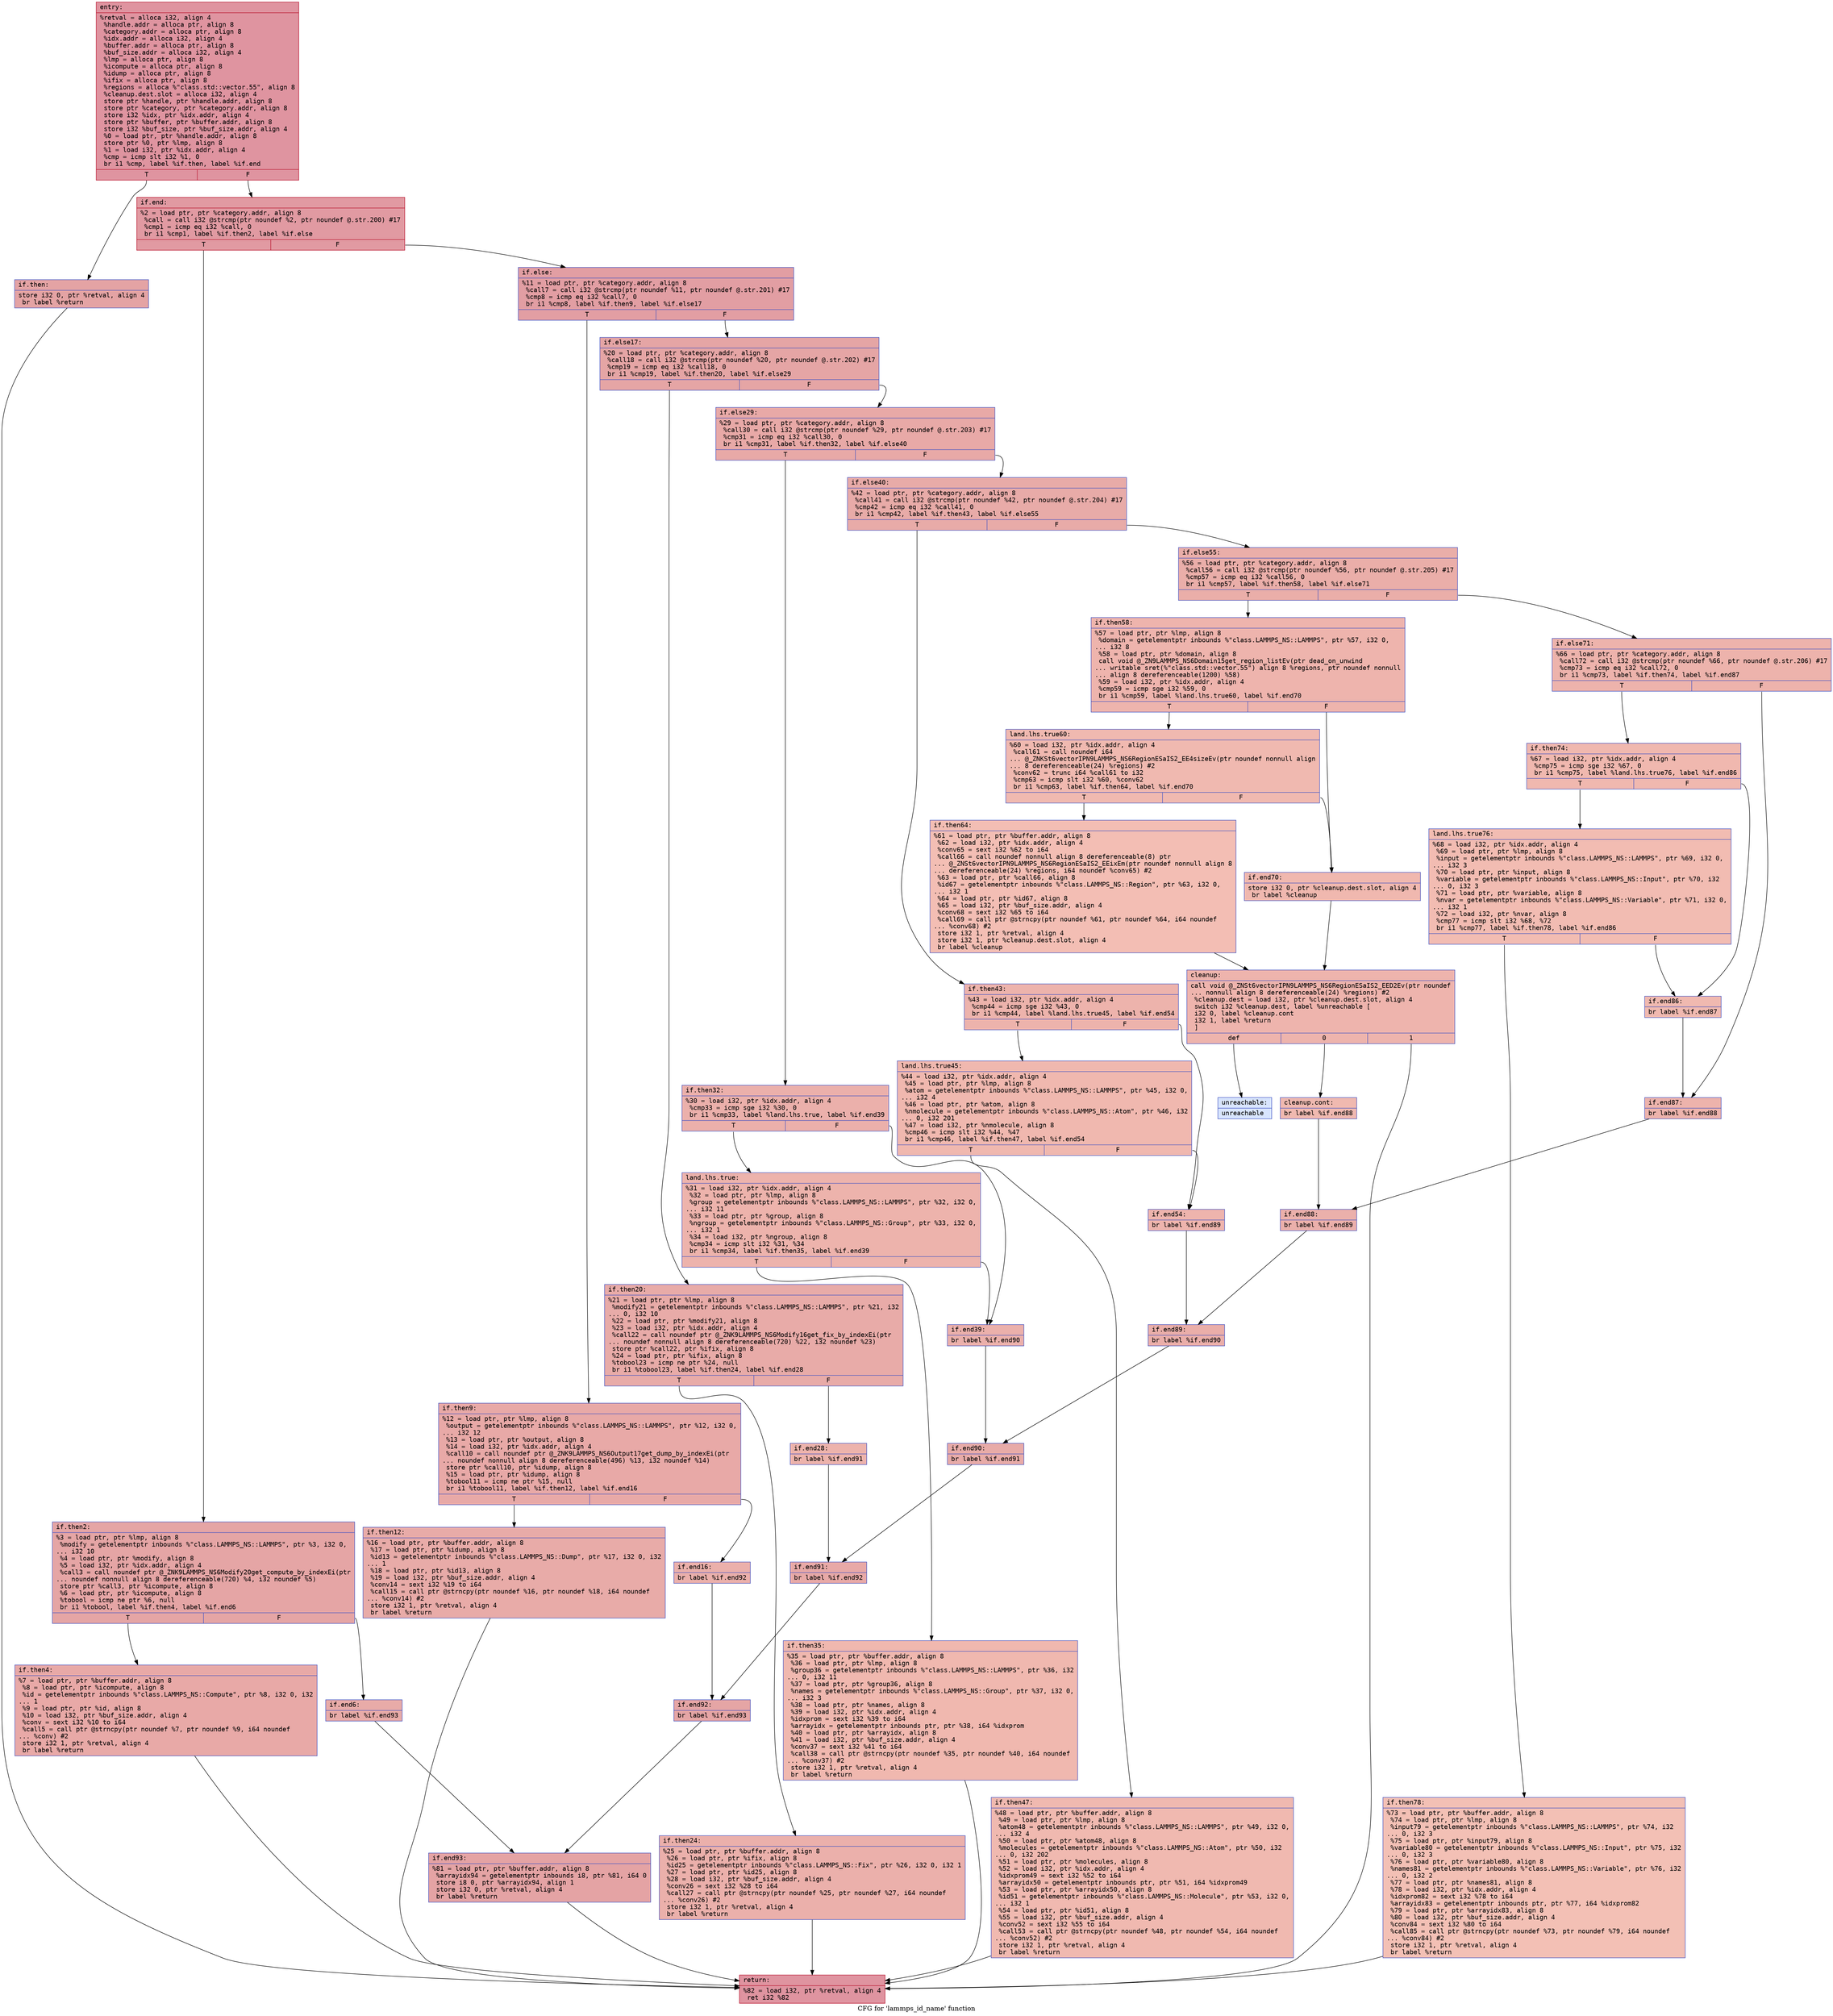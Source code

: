 digraph "CFG for 'lammps_id_name' function" {
	label="CFG for 'lammps_id_name' function";

	Node0x55bdf812ede0 [shape=record,color="#b70d28ff", style=filled, fillcolor="#b70d2870" fontname="Courier",label="{entry:\l|  %retval = alloca i32, align 4\l  %handle.addr = alloca ptr, align 8\l  %category.addr = alloca ptr, align 8\l  %idx.addr = alloca i32, align 4\l  %buffer.addr = alloca ptr, align 8\l  %buf_size.addr = alloca i32, align 4\l  %lmp = alloca ptr, align 8\l  %icompute = alloca ptr, align 8\l  %idump = alloca ptr, align 8\l  %ifix = alloca ptr, align 8\l  %regions = alloca %\"class.std::vector.55\", align 8\l  %cleanup.dest.slot = alloca i32, align 4\l  store ptr %handle, ptr %handle.addr, align 8\l  store ptr %category, ptr %category.addr, align 8\l  store i32 %idx, ptr %idx.addr, align 4\l  store ptr %buffer, ptr %buffer.addr, align 8\l  store i32 %buf_size, ptr %buf_size.addr, align 4\l  %0 = load ptr, ptr %handle.addr, align 8\l  store ptr %0, ptr %lmp, align 8\l  %1 = load i32, ptr %idx.addr, align 4\l  %cmp = icmp slt i32 %1, 0\l  br i1 %cmp, label %if.then, label %if.end\l|{<s0>T|<s1>F}}"];
	Node0x55bdf812ede0:s0 -> Node0x55bdf812ffc0[tooltip="entry -> if.then\nProbability 37.50%" ];
	Node0x55bdf812ede0:s1 -> Node0x55bdf8130030[tooltip="entry -> if.end\nProbability 62.50%" ];
	Node0x55bdf812ffc0 [shape=record,color="#3d50c3ff", style=filled, fillcolor="#c32e3170" fontname="Courier",label="{if.then:\l|  store i32 0, ptr %retval, align 4\l  br label %return\l}"];
	Node0x55bdf812ffc0 -> Node0x55bdf81301f0[tooltip="if.then -> return\nProbability 100.00%" ];
	Node0x55bdf8130030 [shape=record,color="#b70d28ff", style=filled, fillcolor="#bb1b2c70" fontname="Courier",label="{if.end:\l|  %2 = load ptr, ptr %category.addr, align 8\l  %call = call i32 @strcmp(ptr noundef %2, ptr noundef @.str.200) #17\l  %cmp1 = icmp eq i32 %call, 0\l  br i1 %cmp1, label %if.then2, label %if.else\l|{<s0>T|<s1>F}}"];
	Node0x55bdf8130030:s0 -> Node0x55bdf8130550[tooltip="if.end -> if.then2\nProbability 37.50%" ];
	Node0x55bdf8130030:s1 -> Node0x55bdf812f610[tooltip="if.end -> if.else\nProbability 62.50%" ];
	Node0x55bdf8130550 [shape=record,color="#3d50c3ff", style=filled, fillcolor="#c5333470" fontname="Courier",label="{if.then2:\l|  %3 = load ptr, ptr %lmp, align 8\l  %modify = getelementptr inbounds %\"class.LAMMPS_NS::LAMMPS\", ptr %3, i32 0,\l... i32 10\l  %4 = load ptr, ptr %modify, align 8\l  %5 = load i32, ptr %idx.addr, align 4\l  %call3 = call noundef ptr @_ZNK9LAMMPS_NS6Modify20get_compute_by_indexEi(ptr\l... noundef nonnull align 8 dereferenceable(720) %4, i32 noundef %5)\l  store ptr %call3, ptr %icompute, align 8\l  %6 = load ptr, ptr %icompute, align 8\l  %tobool = icmp ne ptr %6, null\l  br i1 %tobool, label %if.then4, label %if.end6\l|{<s0>T|<s1>F}}"];
	Node0x55bdf8130550:s0 -> Node0x55bdf8130e20[tooltip="if.then2 -> if.then4\nProbability 62.50%" ];
	Node0x55bdf8130550:s1 -> Node0x55bdf8130ea0[tooltip="if.then2 -> if.end6\nProbability 37.50%" ];
	Node0x55bdf8130e20 [shape=record,color="#3d50c3ff", style=filled, fillcolor="#ca3b3770" fontname="Courier",label="{if.then4:\l|  %7 = load ptr, ptr %buffer.addr, align 8\l  %8 = load ptr, ptr %icompute, align 8\l  %id = getelementptr inbounds %\"class.LAMMPS_NS::Compute\", ptr %8, i32 0, i32\l... 1\l  %9 = load ptr, ptr %id, align 8\l  %10 = load i32, ptr %buf_size.addr, align 4\l  %conv = sext i32 %10 to i64\l  %call5 = call ptr @strncpy(ptr noundef %7, ptr noundef %9, i64 noundef\l... %conv) #2\l  store i32 1, ptr %retval, align 4\l  br label %return\l}"];
	Node0x55bdf8130e20 -> Node0x55bdf81301f0[tooltip="if.then4 -> return\nProbability 100.00%" ];
	Node0x55bdf8130ea0 [shape=record,color="#3d50c3ff", style=filled, fillcolor="#cc403a70" fontname="Courier",label="{if.end6:\l|  br label %if.end93\l}"];
	Node0x55bdf8130ea0 -> Node0x55bdf8131520[tooltip="if.end6 -> if.end93\nProbability 100.00%" ];
	Node0x55bdf812f610 [shape=record,color="#3d50c3ff", style=filled, fillcolor="#be242e70" fontname="Courier",label="{if.else:\l|  %11 = load ptr, ptr %category.addr, align 8\l  %call7 = call i32 @strcmp(ptr noundef %11, ptr noundef @.str.201) #17\l  %cmp8 = icmp eq i32 %call7, 0\l  br i1 %cmp8, label %if.then9, label %if.else17\l|{<s0>T|<s1>F}}"];
	Node0x55bdf812f610:s0 -> Node0x55bdf8131840[tooltip="if.else -> if.then9\nProbability 37.50%" ];
	Node0x55bdf812f610:s1 -> Node0x55bdf81318c0[tooltip="if.else -> if.else17\nProbability 62.50%" ];
	Node0x55bdf8131840 [shape=record,color="#3d50c3ff", style=filled, fillcolor="#ca3b3770" fontname="Courier",label="{if.then9:\l|  %12 = load ptr, ptr %lmp, align 8\l  %output = getelementptr inbounds %\"class.LAMMPS_NS::LAMMPS\", ptr %12, i32 0,\l... i32 12\l  %13 = load ptr, ptr %output, align 8\l  %14 = load i32, ptr %idx.addr, align 4\l  %call10 = call noundef ptr @_ZNK9LAMMPS_NS6Output17get_dump_by_indexEi(ptr\l... noundef nonnull align 8 dereferenceable(496) %13, i32 noundef %14)\l  store ptr %call10, ptr %idump, align 8\l  %15 = load ptr, ptr %idump, align 8\l  %tobool11 = icmp ne ptr %15, null\l  br i1 %tobool11, label %if.then12, label %if.end16\l|{<s0>T|<s1>F}}"];
	Node0x55bdf8131840:s0 -> Node0x55bdf8132040[tooltip="if.then9 -> if.then12\nProbability 62.50%" ];
	Node0x55bdf8131840:s1 -> Node0x55bdf81320c0[tooltip="if.then9 -> if.end16\nProbability 37.50%" ];
	Node0x55bdf8132040 [shape=record,color="#3d50c3ff", style=filled, fillcolor="#cc403a70" fontname="Courier",label="{if.then12:\l|  %16 = load ptr, ptr %buffer.addr, align 8\l  %17 = load ptr, ptr %idump, align 8\l  %id13 = getelementptr inbounds %\"class.LAMMPS_NS::Dump\", ptr %17, i32 0, i32\l... 1\l  %18 = load ptr, ptr %id13, align 8\l  %19 = load i32, ptr %buf_size.addr, align 4\l  %conv14 = sext i32 %19 to i64\l  %call15 = call ptr @strncpy(ptr noundef %16, ptr noundef %18, i64 noundef\l... %conv14) #2\l  store i32 1, ptr %retval, align 4\l  br label %return\l}"];
	Node0x55bdf8132040 -> Node0x55bdf81301f0[tooltip="if.then12 -> return\nProbability 100.00%" ];
	Node0x55bdf81320c0 [shape=record,color="#3d50c3ff", style=filled, fillcolor="#d24b4070" fontname="Courier",label="{if.end16:\l|  br label %if.end92\l}"];
	Node0x55bdf81320c0 -> Node0x55bdf8132730[tooltip="if.end16 -> if.end92\nProbability 100.00%" ];
	Node0x55bdf81318c0 [shape=record,color="#3d50c3ff", style=filled, fillcolor="#c5333470" fontname="Courier",label="{if.else17:\l|  %20 = load ptr, ptr %category.addr, align 8\l  %call18 = call i32 @strcmp(ptr noundef %20, ptr noundef @.str.202) #17\l  %cmp19 = icmp eq i32 %call18, 0\l  br i1 %cmp19, label %if.then20, label %if.else29\l|{<s0>T|<s1>F}}"];
	Node0x55bdf81318c0:s0 -> Node0x55bdf8130630[tooltip="if.else17 -> if.then20\nProbability 37.50%" ];
	Node0x55bdf81318c0:s1 -> Node0x55bdf81306b0[tooltip="if.else17 -> if.else29\nProbability 62.50%" ];
	Node0x55bdf8130630 [shape=record,color="#3d50c3ff", style=filled, fillcolor="#cc403a70" fontname="Courier",label="{if.then20:\l|  %21 = load ptr, ptr %lmp, align 8\l  %modify21 = getelementptr inbounds %\"class.LAMMPS_NS::LAMMPS\", ptr %21, i32\l... 0, i32 10\l  %22 = load ptr, ptr %modify21, align 8\l  %23 = load i32, ptr %idx.addr, align 4\l  %call22 = call noundef ptr @_ZNK9LAMMPS_NS6Modify16get_fix_by_indexEi(ptr\l... noundef nonnull align 8 dereferenceable(720) %22, i32 noundef %23)\l  store ptr %call22, ptr %ifix, align 8\l  %24 = load ptr, ptr %ifix, align 8\l  %tobool23 = icmp ne ptr %24, null\l  br i1 %tobool23, label %if.then24, label %if.end28\l|{<s0>T|<s1>F}}"];
	Node0x55bdf8130630:s0 -> Node0x55bdf8133540[tooltip="if.then20 -> if.then24\nProbability 62.50%" ];
	Node0x55bdf8130630:s1 -> Node0x55bdf8133620[tooltip="if.then20 -> if.end28\nProbability 37.50%" ];
	Node0x55bdf8133540 [shape=record,color="#3d50c3ff", style=filled, fillcolor="#d24b4070" fontname="Courier",label="{if.then24:\l|  %25 = load ptr, ptr %buffer.addr, align 8\l  %26 = load ptr, ptr %ifix, align 8\l  %id25 = getelementptr inbounds %\"class.LAMMPS_NS::Fix\", ptr %26, i32 0, i32 1\l  %27 = load ptr, ptr %id25, align 8\l  %28 = load i32, ptr %buf_size.addr, align 4\l  %conv26 = sext i32 %28 to i64\l  %call27 = call ptr @strncpy(ptr noundef %25, ptr noundef %27, i64 noundef\l... %conv26) #2\l  store i32 1, ptr %retval, align 4\l  br label %return\l}"];
	Node0x55bdf8133540 -> Node0x55bdf81301f0[tooltip="if.then24 -> return\nProbability 100.00%" ];
	Node0x55bdf8133620 [shape=record,color="#3d50c3ff", style=filled, fillcolor="#d6524470" fontname="Courier",label="{if.end28:\l|  br label %if.end91\l}"];
	Node0x55bdf8133620 -> Node0x55bdf8133d10[tooltip="if.end28 -> if.end91\nProbability 100.00%" ];
	Node0x55bdf81306b0 [shape=record,color="#3d50c3ff", style=filled, fillcolor="#ca3b3770" fontname="Courier",label="{if.else29:\l|  %29 = load ptr, ptr %category.addr, align 8\l  %call30 = call i32 @strcmp(ptr noundef %29, ptr noundef @.str.203) #17\l  %cmp31 = icmp eq i32 %call30, 0\l  br i1 %cmp31, label %if.then32, label %if.else40\l|{<s0>T|<s1>F}}"];
	Node0x55bdf81306b0:s0 -> Node0x55bdf8134030[tooltip="if.else29 -> if.then32\nProbability 37.50%" ];
	Node0x55bdf81306b0:s1 -> Node0x55bdf81340b0[tooltip="if.else29 -> if.else40\nProbability 62.50%" ];
	Node0x55bdf8134030 [shape=record,color="#3d50c3ff", style=filled, fillcolor="#d24b4070" fontname="Courier",label="{if.then32:\l|  %30 = load i32, ptr %idx.addr, align 4\l  %cmp33 = icmp sge i32 %30, 0\l  br i1 %cmp33, label %land.lhs.true, label %if.end39\l|{<s0>T|<s1>F}}"];
	Node0x55bdf8134030:s0 -> Node0x55bdf8134310[tooltip="if.then32 -> land.lhs.true\nProbability 50.00%" ];
	Node0x55bdf8134030:s1 -> Node0x55bdf8134390[tooltip="if.then32 -> if.end39\nProbability 50.00%" ];
	Node0x55bdf8134310 [shape=record,color="#3d50c3ff", style=filled, fillcolor="#d6524470" fontname="Courier",label="{land.lhs.true:\l|  %31 = load i32, ptr %idx.addr, align 4\l  %32 = load ptr, ptr %lmp, align 8\l  %group = getelementptr inbounds %\"class.LAMMPS_NS::LAMMPS\", ptr %32, i32 0,\l... i32 11\l  %33 = load ptr, ptr %group, align 8\l  %ngroup = getelementptr inbounds %\"class.LAMMPS_NS::Group\", ptr %33, i32 0,\l... i32 1\l  %34 = load i32, ptr %ngroup, align 8\l  %cmp34 = icmp slt i32 %31, %34\l  br i1 %cmp34, label %if.then35, label %if.end39\l|{<s0>T|<s1>F}}"];
	Node0x55bdf8134310:s0 -> Node0x55bdf8134990[tooltip="land.lhs.true -> if.then35\nProbability 50.00%" ];
	Node0x55bdf8134310:s1 -> Node0x55bdf8134390[tooltip="land.lhs.true -> if.end39\nProbability 50.00%" ];
	Node0x55bdf8134990 [shape=record,color="#3d50c3ff", style=filled, fillcolor="#dc5d4a70" fontname="Courier",label="{if.then35:\l|  %35 = load ptr, ptr %buffer.addr, align 8\l  %36 = load ptr, ptr %lmp, align 8\l  %group36 = getelementptr inbounds %\"class.LAMMPS_NS::LAMMPS\", ptr %36, i32\l... 0, i32 11\l  %37 = load ptr, ptr %group36, align 8\l  %names = getelementptr inbounds %\"class.LAMMPS_NS::Group\", ptr %37, i32 0,\l... i32 3\l  %38 = load ptr, ptr %names, align 8\l  %39 = load i32, ptr %idx.addr, align 4\l  %idxprom = sext i32 %39 to i64\l  %arrayidx = getelementptr inbounds ptr, ptr %38, i64 %idxprom\l  %40 = load ptr, ptr %arrayidx, align 8\l  %41 = load i32, ptr %buf_size.addr, align 4\l  %conv37 = sext i32 %41 to i64\l  %call38 = call ptr @strncpy(ptr noundef %35, ptr noundef %40, i64 noundef\l... %conv37) #2\l  store i32 1, ptr %retval, align 4\l  br label %return\l}"];
	Node0x55bdf8134990 -> Node0x55bdf81301f0[tooltip="if.then35 -> return\nProbability 100.00%" ];
	Node0x55bdf8134390 [shape=record,color="#3d50c3ff", style=filled, fillcolor="#d24b4070" fontname="Courier",label="{if.end39:\l|  br label %if.end90\l}"];
	Node0x55bdf8134390 -> Node0x55bdf81353e0[tooltip="if.end39 -> if.end90\nProbability 100.00%" ];
	Node0x55bdf81340b0 [shape=record,color="#3d50c3ff", style=filled, fillcolor="#cc403a70" fontname="Courier",label="{if.else40:\l|  %42 = load ptr, ptr %category.addr, align 8\l  %call41 = call i32 @strcmp(ptr noundef %42, ptr noundef @.str.204) #17\l  %cmp42 = icmp eq i32 %call41, 0\l  br i1 %cmp42, label %if.then43, label %if.else55\l|{<s0>T|<s1>F}}"];
	Node0x55bdf81340b0:s0 -> Node0x55bdf8135700[tooltip="if.else40 -> if.then43\nProbability 37.50%" ];
	Node0x55bdf81340b0:s1 -> Node0x55bdf8135780[tooltip="if.else40 -> if.else55\nProbability 62.50%" ];
	Node0x55bdf8135700 [shape=record,color="#3d50c3ff", style=filled, fillcolor="#d6524470" fontname="Courier",label="{if.then43:\l|  %43 = load i32, ptr %idx.addr, align 4\l  %cmp44 = icmp sge i32 %43, 0\l  br i1 %cmp44, label %land.lhs.true45, label %if.end54\l|{<s0>T|<s1>F}}"];
	Node0x55bdf8135700:s0 -> Node0x55bdf81359e0[tooltip="if.then43 -> land.lhs.true45\nProbability 50.00%" ];
	Node0x55bdf8135700:s1 -> Node0x55bdf8135a60[tooltip="if.then43 -> if.end54\nProbability 50.00%" ];
	Node0x55bdf81359e0 [shape=record,color="#3d50c3ff", style=filled, fillcolor="#dc5d4a70" fontname="Courier",label="{land.lhs.true45:\l|  %44 = load i32, ptr %idx.addr, align 4\l  %45 = load ptr, ptr %lmp, align 8\l  %atom = getelementptr inbounds %\"class.LAMMPS_NS::LAMMPS\", ptr %45, i32 0,\l... i32 4\l  %46 = load ptr, ptr %atom, align 8\l  %nmolecule = getelementptr inbounds %\"class.LAMMPS_NS::Atom\", ptr %46, i32\l... 0, i32 201\l  %47 = load i32, ptr %nmolecule, align 8\l  %cmp46 = icmp slt i32 %44, %47\l  br i1 %cmp46, label %if.then47, label %if.end54\l|{<s0>T|<s1>F}}"];
	Node0x55bdf81359e0:s0 -> Node0x55bdf8136880[tooltip="land.lhs.true45 -> if.then47\nProbability 50.00%" ];
	Node0x55bdf81359e0:s1 -> Node0x55bdf8135a60[tooltip="land.lhs.true45 -> if.end54\nProbability 50.00%" ];
	Node0x55bdf8136880 [shape=record,color="#3d50c3ff", style=filled, fillcolor="#de614d70" fontname="Courier",label="{if.then47:\l|  %48 = load ptr, ptr %buffer.addr, align 8\l  %49 = load ptr, ptr %lmp, align 8\l  %atom48 = getelementptr inbounds %\"class.LAMMPS_NS::LAMMPS\", ptr %49, i32 0,\l... i32 4\l  %50 = load ptr, ptr %atom48, align 8\l  %molecules = getelementptr inbounds %\"class.LAMMPS_NS::Atom\", ptr %50, i32\l... 0, i32 202\l  %51 = load ptr, ptr %molecules, align 8\l  %52 = load i32, ptr %idx.addr, align 4\l  %idxprom49 = sext i32 %52 to i64\l  %arrayidx50 = getelementptr inbounds ptr, ptr %51, i64 %idxprom49\l  %53 = load ptr, ptr %arrayidx50, align 8\l  %id51 = getelementptr inbounds %\"class.LAMMPS_NS::Molecule\", ptr %53, i32 0,\l... i32 1\l  %54 = load ptr, ptr %id51, align 8\l  %55 = load i32, ptr %buf_size.addr, align 4\l  %conv52 = sext i32 %55 to i64\l  %call53 = call ptr @strncpy(ptr noundef %48, ptr noundef %54, i64 noundef\l... %conv52) #2\l  store i32 1, ptr %retval, align 4\l  br label %return\l}"];
	Node0x55bdf8136880 -> Node0x55bdf81301f0[tooltip="if.then47 -> return\nProbability 100.00%" ];
	Node0x55bdf8135a60 [shape=record,color="#3d50c3ff", style=filled, fillcolor="#d8564670" fontname="Courier",label="{if.end54:\l|  br label %if.end89\l}"];
	Node0x55bdf8135a60 -> Node0x55bdf8132ad0[tooltip="if.end54 -> if.end89\nProbability 100.00%" ];
	Node0x55bdf8135780 [shape=record,color="#3d50c3ff", style=filled, fillcolor="#d0473d70" fontname="Courier",label="{if.else55:\l|  %56 = load ptr, ptr %category.addr, align 8\l  %call56 = call i32 @strcmp(ptr noundef %56, ptr noundef @.str.205) #17\l  %cmp57 = icmp eq i32 %call56, 0\l  br i1 %cmp57, label %if.then58, label %if.else71\l|{<s0>T|<s1>F}}"];
	Node0x55bdf8135780:s0 -> Node0x55bdf8132df0[tooltip="if.else55 -> if.then58\nProbability 37.50%" ];
	Node0x55bdf8135780:s1 -> Node0x55bdf8132e70[tooltip="if.else55 -> if.else71\nProbability 62.50%" ];
	Node0x55bdf8132df0 [shape=record,color="#3d50c3ff", style=filled, fillcolor="#d8564670" fontname="Courier",label="{if.then58:\l|  %57 = load ptr, ptr %lmp, align 8\l  %domain = getelementptr inbounds %\"class.LAMMPS_NS::LAMMPS\", ptr %57, i32 0,\l... i32 8\l  %58 = load ptr, ptr %domain, align 8\l  call void @_ZN9LAMMPS_NS6Domain15get_region_listEv(ptr dead_on_unwind\l... writable sret(%\"class.std::vector.55\") align 8 %regions, ptr noundef nonnull\l... align 8 dereferenceable(1200) %58)\l  %59 = load i32, ptr %idx.addr, align 4\l  %cmp59 = icmp sge i32 %59, 0\l  br i1 %cmp59, label %land.lhs.true60, label %if.end70\l|{<s0>T|<s1>F}}"];
	Node0x55bdf8132df0:s0 -> Node0x55bdf81383c0[tooltip="if.then58 -> land.lhs.true60\nProbability 50.00%" ];
	Node0x55bdf8132df0:s1 -> Node0x55bdf8138410[tooltip="if.then58 -> if.end70\nProbability 50.00%" ];
	Node0x55bdf81383c0 [shape=record,color="#3d50c3ff", style=filled, fillcolor="#de614d70" fontname="Courier",label="{land.lhs.true60:\l|  %60 = load i32, ptr %idx.addr, align 4\l  %call61 = call noundef i64\l... @_ZNKSt6vectorIPN9LAMMPS_NS6RegionESaIS2_EE4sizeEv(ptr noundef nonnull align\l... 8 dereferenceable(24) %regions) #2\l  %conv62 = trunc i64 %call61 to i32\l  %cmp63 = icmp slt i32 %60, %conv62\l  br i1 %cmp63, label %if.then64, label %if.end70\l|{<s0>T|<s1>F}}"];
	Node0x55bdf81383c0:s0 -> Node0x55bdf81388e0[tooltip="land.lhs.true60 -> if.then64\nProbability 50.00%" ];
	Node0x55bdf81383c0:s1 -> Node0x55bdf8138410[tooltip="land.lhs.true60 -> if.end70\nProbability 50.00%" ];
	Node0x55bdf81388e0 [shape=record,color="#3d50c3ff", style=filled, fillcolor="#e36c5570" fontname="Courier",label="{if.then64:\l|  %61 = load ptr, ptr %buffer.addr, align 8\l  %62 = load i32, ptr %idx.addr, align 4\l  %conv65 = sext i32 %62 to i64\l  %call66 = call noundef nonnull align 8 dereferenceable(8) ptr\l... @_ZNSt6vectorIPN9LAMMPS_NS6RegionESaIS2_EEixEm(ptr noundef nonnull align 8\l... dereferenceable(24) %regions, i64 noundef %conv65) #2\l  %63 = load ptr, ptr %call66, align 8\l  %id67 = getelementptr inbounds %\"class.LAMMPS_NS::Region\", ptr %63, i32 0,\l... i32 1\l  %64 = load ptr, ptr %id67, align 8\l  %65 = load i32, ptr %buf_size.addr, align 4\l  %conv68 = sext i32 %65 to i64\l  %call69 = call ptr @strncpy(ptr noundef %61, ptr noundef %64, i64 noundef\l... %conv68) #2\l  store i32 1, ptr %retval, align 4\l  store i32 1, ptr %cleanup.dest.slot, align 4\l  br label %cleanup\l}"];
	Node0x55bdf81388e0 -> Node0x55bdf8139280[tooltip="if.then64 -> cleanup\nProbability 100.00%" ];
	Node0x55bdf8138410 [shape=record,color="#3d50c3ff", style=filled, fillcolor="#dc5d4a70" fontname="Courier",label="{if.end70:\l|  store i32 0, ptr %cleanup.dest.slot, align 4\l  br label %cleanup\l}"];
	Node0x55bdf8138410 -> Node0x55bdf8139280[tooltip="if.end70 -> cleanup\nProbability 100.00%" ];
	Node0x55bdf8139280 [shape=record,color="#3d50c3ff", style=filled, fillcolor="#d8564670" fontname="Courier",label="{cleanup:\l|  call void @_ZNSt6vectorIPN9LAMMPS_NS6RegionESaIS2_EED2Ev(ptr noundef\l... nonnull align 8 dereferenceable(24) %regions) #2\l  %cleanup.dest = load i32, ptr %cleanup.dest.slot, align 4\l  switch i32 %cleanup.dest, label %unreachable [\l    i32 0, label %cleanup.cont\l    i32 1, label %return\l  ]\l|{<s0>def|<s1>0|<s2>1}}"];
	Node0x55bdf8139280:s0 -> Node0x55bdf81396a0[tooltip="cleanup -> unreachable\nProbability 0.00%" ];
	Node0x55bdf8139280:s1 -> Node0x55bdf81396f0[tooltip="cleanup -> cleanup.cont\nProbability 50.00%" ];
	Node0x55bdf8139280:s2 -> Node0x55bdf81301f0[tooltip="cleanup -> return\nProbability 50.00%" ];
	Node0x55bdf81396f0 [shape=record,color="#3d50c3ff", style=filled, fillcolor="#de614d70" fontname="Courier",label="{cleanup.cont:\l|  br label %if.end88\l}"];
	Node0x55bdf81396f0 -> Node0x55bdf81398a0[tooltip="cleanup.cont -> if.end88\nProbability 100.00%" ];
	Node0x55bdf8132e70 [shape=record,color="#3d50c3ff", style=filled, fillcolor="#d6524470" fontname="Courier",label="{if.else71:\l|  %66 = load ptr, ptr %category.addr, align 8\l  %call72 = call i32 @strcmp(ptr noundef %66, ptr noundef @.str.206) #17\l  %cmp73 = icmp eq i32 %call72, 0\l  br i1 %cmp73, label %if.then74, label %if.end87\l|{<s0>T|<s1>F}}"];
	Node0x55bdf8132e70:s0 -> Node0x55bdf8139bf0[tooltip="if.else71 -> if.then74\nProbability 37.50%" ];
	Node0x55bdf8132e70:s1 -> Node0x55bdf8139c70[tooltip="if.else71 -> if.end87\nProbability 62.50%" ];
	Node0x55bdf8139bf0 [shape=record,color="#3d50c3ff", style=filled, fillcolor="#dc5d4a70" fontname="Courier",label="{if.then74:\l|  %67 = load i32, ptr %idx.addr, align 4\l  %cmp75 = icmp sge i32 %67, 0\l  br i1 %cmp75, label %land.lhs.true76, label %if.end86\l|{<s0>T|<s1>F}}"];
	Node0x55bdf8139bf0:s0 -> Node0x55bdf8139f30[tooltip="if.then74 -> land.lhs.true76\nProbability 50.00%" ];
	Node0x55bdf8139bf0:s1 -> Node0x55bdf8139fb0[tooltip="if.then74 -> if.end86\nProbability 50.00%" ];
	Node0x55bdf8139f30 [shape=record,color="#3d50c3ff", style=filled, fillcolor="#e1675170" fontname="Courier",label="{land.lhs.true76:\l|  %68 = load i32, ptr %idx.addr, align 4\l  %69 = load ptr, ptr %lmp, align 8\l  %input = getelementptr inbounds %\"class.LAMMPS_NS::LAMMPS\", ptr %69, i32 0,\l... i32 3\l  %70 = load ptr, ptr %input, align 8\l  %variable = getelementptr inbounds %\"class.LAMMPS_NS::Input\", ptr %70, i32\l... 0, i32 3\l  %71 = load ptr, ptr %variable, align 8\l  %nvar = getelementptr inbounds %\"class.LAMMPS_NS::Variable\", ptr %71, i32 0,\l... i32 1\l  %72 = load i32, ptr %nvar, align 8\l  %cmp77 = icmp slt i32 %68, %72\l  br i1 %cmp77, label %if.then78, label %if.end86\l|{<s0>T|<s1>F}}"];
	Node0x55bdf8139f30:s0 -> Node0x55bdf813a720[tooltip="land.lhs.true76 -> if.then78\nProbability 50.00%" ];
	Node0x55bdf8139f30:s1 -> Node0x55bdf8139fb0[tooltip="land.lhs.true76 -> if.end86\nProbability 50.00%" ];
	Node0x55bdf813a720 [shape=record,color="#3d50c3ff", style=filled, fillcolor="#e5705870" fontname="Courier",label="{if.then78:\l|  %73 = load ptr, ptr %buffer.addr, align 8\l  %74 = load ptr, ptr %lmp, align 8\l  %input79 = getelementptr inbounds %\"class.LAMMPS_NS::LAMMPS\", ptr %74, i32\l... 0, i32 3\l  %75 = load ptr, ptr %input79, align 8\l  %variable80 = getelementptr inbounds %\"class.LAMMPS_NS::Input\", ptr %75, i32\l... 0, i32 3\l  %76 = load ptr, ptr %variable80, align 8\l  %names81 = getelementptr inbounds %\"class.LAMMPS_NS::Variable\", ptr %76, i32\l... 0, i32 2\l  %77 = load ptr, ptr %names81, align 8\l  %78 = load i32, ptr %idx.addr, align 4\l  %idxprom82 = sext i32 %78 to i64\l  %arrayidx83 = getelementptr inbounds ptr, ptr %77, i64 %idxprom82\l  %79 = load ptr, ptr %arrayidx83, align 8\l  %80 = load i32, ptr %buf_size.addr, align 4\l  %conv84 = sext i32 %80 to i64\l  %call85 = call ptr @strncpy(ptr noundef %73, ptr noundef %79, i64 noundef\l... %conv84) #2\l  store i32 1, ptr %retval, align 4\l  br label %return\l}"];
	Node0x55bdf813a720 -> Node0x55bdf81301f0[tooltip="if.then78 -> return\nProbability 100.00%" ];
	Node0x55bdf8139fb0 [shape=record,color="#3d50c3ff", style=filled, fillcolor="#de614d70" fontname="Courier",label="{if.end86:\l|  br label %if.end87\l}"];
	Node0x55bdf8139fb0 -> Node0x55bdf8139c70[tooltip="if.end86 -> if.end87\nProbability 100.00%" ];
	Node0x55bdf8139c70 [shape=record,color="#3d50c3ff", style=filled, fillcolor="#d6524470" fontname="Courier",label="{if.end87:\l|  br label %if.end88\l}"];
	Node0x55bdf8139c70 -> Node0x55bdf81398a0[tooltip="if.end87 -> if.end88\nProbability 100.00%" ];
	Node0x55bdf81398a0 [shape=record,color="#3d50c3ff", style=filled, fillcolor="#d24b4070" fontname="Courier",label="{if.end88:\l|  br label %if.end89\l}"];
	Node0x55bdf81398a0 -> Node0x55bdf8132ad0[tooltip="if.end88 -> if.end89\nProbability 100.00%" ];
	Node0x55bdf8132ad0 [shape=record,color="#3d50c3ff", style=filled, fillcolor="#d0473d70" fontname="Courier",label="{if.end89:\l|  br label %if.end90\l}"];
	Node0x55bdf8132ad0 -> Node0x55bdf81353e0[tooltip="if.end89 -> if.end90\nProbability 100.00%" ];
	Node0x55bdf81353e0 [shape=record,color="#3d50c3ff", style=filled, fillcolor="#cc403a70" fontname="Courier",label="{if.end90:\l|  br label %if.end91\l}"];
	Node0x55bdf81353e0 -> Node0x55bdf8133d10[tooltip="if.end90 -> if.end91\nProbability 100.00%" ];
	Node0x55bdf8133d10 [shape=record,color="#3d50c3ff", style=filled, fillcolor="#ca3b3770" fontname="Courier",label="{if.end91:\l|  br label %if.end92\l}"];
	Node0x55bdf8133d10 -> Node0x55bdf8132730[tooltip="if.end91 -> if.end92\nProbability 100.00%" ];
	Node0x55bdf8132730 [shape=record,color="#3d50c3ff", style=filled, fillcolor="#c5333470" fontname="Courier",label="{if.end92:\l|  br label %if.end93\l}"];
	Node0x55bdf8132730 -> Node0x55bdf8131520[tooltip="if.end92 -> if.end93\nProbability 100.00%" ];
	Node0x55bdf8131520 [shape=record,color="#3d50c3ff", style=filled, fillcolor="#c32e3170" fontname="Courier",label="{if.end93:\l|  %81 = load ptr, ptr %buffer.addr, align 8\l  %arrayidx94 = getelementptr inbounds i8, ptr %81, i64 0\l  store i8 0, ptr %arrayidx94, align 1\l  store i32 0, ptr %retval, align 4\l  br label %return\l}"];
	Node0x55bdf8131520 -> Node0x55bdf81301f0[tooltip="if.end93 -> return\nProbability 100.00%" ];
	Node0x55bdf81301f0 [shape=record,color="#b70d28ff", style=filled, fillcolor="#b70d2870" fontname="Courier",label="{return:\l|  %82 = load i32, ptr %retval, align 4\l  ret i32 %82\l}"];
	Node0x55bdf81396a0 [shape=record,color="#3d50c3ff", style=filled, fillcolor="#a7c5fe70" fontname="Courier",label="{unreachable:\l|  unreachable\l}"];
}
